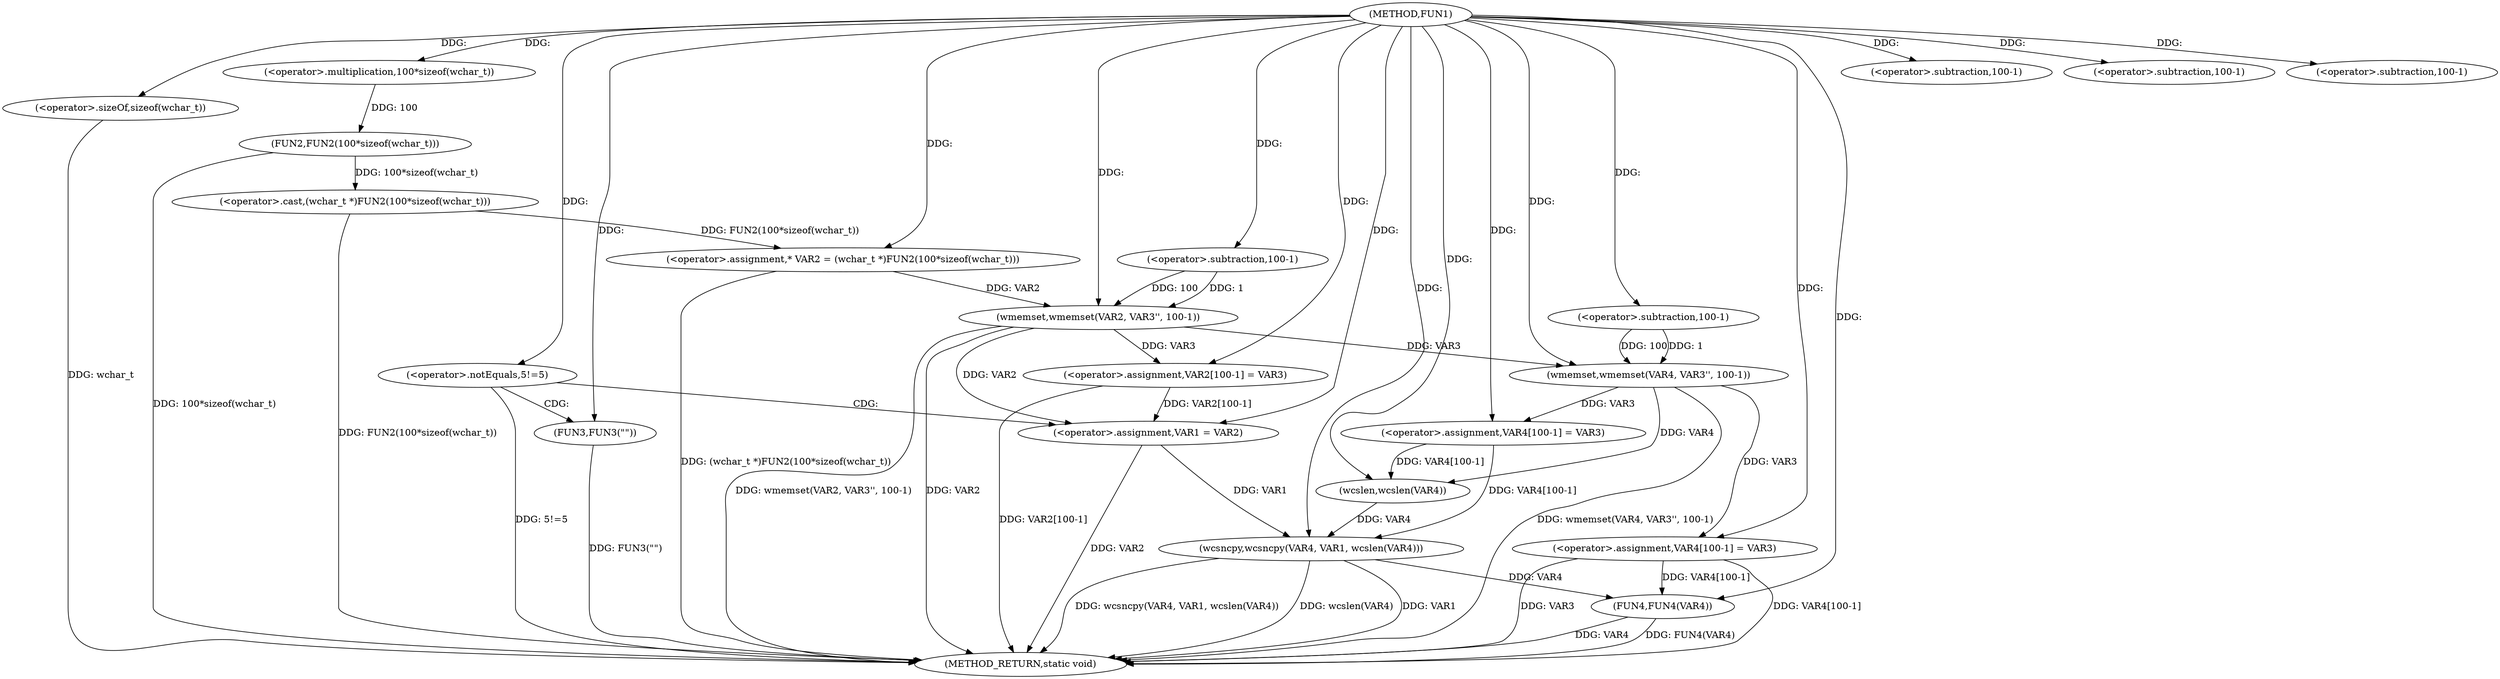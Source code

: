 digraph FUN1 {  
"1000100" [label = "(METHOD,FUN1)" ]
"1000167" [label = "(METHOD_RETURN,static void)" ]
"1000104" [label = "(<operator>.assignment,* VAR2 = (wchar_t *)FUN2(100*sizeof(wchar_t)))" ]
"1000106" [label = "(<operator>.cast,(wchar_t *)FUN2(100*sizeof(wchar_t)))" ]
"1000108" [label = "(FUN2,FUN2(100*sizeof(wchar_t)))" ]
"1000109" [label = "(<operator>.multiplication,100*sizeof(wchar_t))" ]
"1000111" [label = "(<operator>.sizeOf,sizeof(wchar_t))" ]
"1000113" [label = "(wmemset,wmemset(VAR2, VAR3'', 100-1))" ]
"1000116" [label = "(<operator>.subtraction,100-1)" ]
"1000119" [label = "(<operator>.assignment,VAR2[100-1] = VAR3)" ]
"1000122" [label = "(<operator>.subtraction,100-1)" ]
"1000127" [label = "(<operator>.notEquals,5!=5)" ]
"1000131" [label = "(FUN3,FUN3(\"\"))" ]
"1000135" [label = "(<operator>.assignment,VAR1 = VAR2)" ]
"1000140" [label = "(wmemset,wmemset(VAR4, VAR3'', 100-1))" ]
"1000143" [label = "(<operator>.subtraction,100-1)" ]
"1000146" [label = "(<operator>.assignment,VAR4[100-1] = VAR3)" ]
"1000149" [label = "(<operator>.subtraction,100-1)" ]
"1000153" [label = "(wcsncpy,wcsncpy(VAR4, VAR1, wcslen(VAR4)))" ]
"1000156" [label = "(wcslen,wcslen(VAR4))" ]
"1000158" [label = "(<operator>.assignment,VAR4[100-1] = VAR3)" ]
"1000161" [label = "(<operator>.subtraction,100-1)" ]
"1000165" [label = "(FUN4,FUN4(VAR4))" ]
  "1000158" -> "1000167"  [ label = "DDG: VAR4[100-1]"] 
  "1000158" -> "1000167"  [ label = "DDG: VAR3"] 
  "1000106" -> "1000167"  [ label = "DDG: FUN2(100*sizeof(wchar_t))"] 
  "1000113" -> "1000167"  [ label = "DDG: VAR2"] 
  "1000111" -> "1000167"  [ label = "DDG: wchar_t"] 
  "1000153" -> "1000167"  [ label = "DDG: wcslen(VAR4)"] 
  "1000165" -> "1000167"  [ label = "DDG: VAR4"] 
  "1000140" -> "1000167"  [ label = "DDG: wmemset(VAR4, VAR3'', 100-1)"] 
  "1000153" -> "1000167"  [ label = "DDG: VAR1"] 
  "1000127" -> "1000167"  [ label = "DDG: 5!=5"] 
  "1000153" -> "1000167"  [ label = "DDG: wcsncpy(VAR4, VAR1, wcslen(VAR4))"] 
  "1000113" -> "1000167"  [ label = "DDG: wmemset(VAR2, VAR3'', 100-1)"] 
  "1000119" -> "1000167"  [ label = "DDG: VAR2[100-1]"] 
  "1000135" -> "1000167"  [ label = "DDG: VAR2"] 
  "1000104" -> "1000167"  [ label = "DDG: (wchar_t *)FUN2(100*sizeof(wchar_t))"] 
  "1000108" -> "1000167"  [ label = "DDG: 100*sizeof(wchar_t)"] 
  "1000131" -> "1000167"  [ label = "DDG: FUN3(\"\")"] 
  "1000165" -> "1000167"  [ label = "DDG: FUN4(VAR4)"] 
  "1000106" -> "1000104"  [ label = "DDG: FUN2(100*sizeof(wchar_t))"] 
  "1000100" -> "1000104"  [ label = "DDG: "] 
  "1000108" -> "1000106"  [ label = "DDG: 100*sizeof(wchar_t)"] 
  "1000109" -> "1000108"  [ label = "DDG: 100"] 
  "1000100" -> "1000109"  [ label = "DDG: "] 
  "1000100" -> "1000111"  [ label = "DDG: "] 
  "1000104" -> "1000113"  [ label = "DDG: VAR2"] 
  "1000100" -> "1000113"  [ label = "DDG: "] 
  "1000116" -> "1000113"  [ label = "DDG: 100"] 
  "1000116" -> "1000113"  [ label = "DDG: 1"] 
  "1000100" -> "1000116"  [ label = "DDG: "] 
  "1000113" -> "1000119"  [ label = "DDG: VAR3"] 
  "1000100" -> "1000119"  [ label = "DDG: "] 
  "1000100" -> "1000122"  [ label = "DDG: "] 
  "1000100" -> "1000127"  [ label = "DDG: "] 
  "1000100" -> "1000131"  [ label = "DDG: "] 
  "1000113" -> "1000135"  [ label = "DDG: VAR2"] 
  "1000119" -> "1000135"  [ label = "DDG: VAR2[100-1]"] 
  "1000100" -> "1000135"  [ label = "DDG: "] 
  "1000100" -> "1000140"  [ label = "DDG: "] 
  "1000113" -> "1000140"  [ label = "DDG: VAR3"] 
  "1000143" -> "1000140"  [ label = "DDG: 100"] 
  "1000143" -> "1000140"  [ label = "DDG: 1"] 
  "1000100" -> "1000143"  [ label = "DDG: "] 
  "1000140" -> "1000146"  [ label = "DDG: VAR3"] 
  "1000100" -> "1000146"  [ label = "DDG: "] 
  "1000100" -> "1000149"  [ label = "DDG: "] 
  "1000156" -> "1000153"  [ label = "DDG: VAR4"] 
  "1000146" -> "1000153"  [ label = "DDG: VAR4[100-1]"] 
  "1000100" -> "1000153"  [ label = "DDG: "] 
  "1000135" -> "1000153"  [ label = "DDG: VAR1"] 
  "1000140" -> "1000156"  [ label = "DDG: VAR4"] 
  "1000146" -> "1000156"  [ label = "DDG: VAR4[100-1]"] 
  "1000100" -> "1000156"  [ label = "DDG: "] 
  "1000100" -> "1000158"  [ label = "DDG: "] 
  "1000140" -> "1000158"  [ label = "DDG: VAR3"] 
  "1000100" -> "1000161"  [ label = "DDG: "] 
  "1000158" -> "1000165"  [ label = "DDG: VAR4[100-1]"] 
  "1000153" -> "1000165"  [ label = "DDG: VAR4"] 
  "1000100" -> "1000165"  [ label = "DDG: "] 
  "1000127" -> "1000131"  [ label = "CDG: "] 
  "1000127" -> "1000135"  [ label = "CDG: "] 
}
